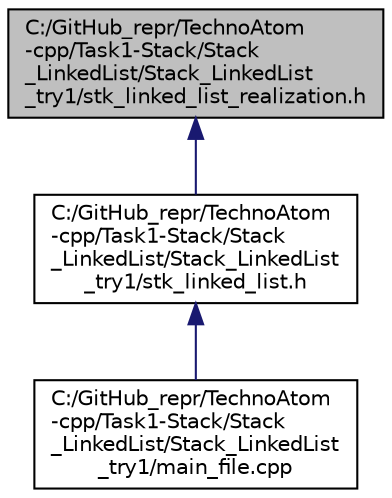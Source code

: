 digraph "C:/GitHub_repr/TechnoAtom-cpp/Task1-Stack/Stack_LinkedList/Stack_LinkedList_try1/stk_linked_list_realization.h"
{
  edge [fontname="Helvetica",fontsize="10",labelfontname="Helvetica",labelfontsize="10"];
  node [fontname="Helvetica",fontsize="10",shape=record];
  Node1 [label="C:/GitHub_repr/TechnoAtom\l-cpp/Task1-Stack/Stack\l_LinkedList/Stack_LinkedList\l_try1/stk_linked_list_realization.h",height=0.2,width=0.4,color="black", fillcolor="grey75", style="filled", fontcolor="black"];
  Node1 -> Node2 [dir="back",color="midnightblue",fontsize="10",style="solid",fontname="Helvetica"];
  Node2 [label="C:/GitHub_repr/TechnoAtom\l-cpp/Task1-Stack/Stack\l_LinkedList/Stack_LinkedList\l_try1/stk_linked_list.h",height=0.2,width=0.4,color="black", fillcolor="white", style="filled",URL="$stk__linked__list_8h.html",tooltip="Заголовочный файл с описанием класса стека на основе связанного списка. "];
  Node2 -> Node3 [dir="back",color="midnightblue",fontsize="10",style="solid",fontname="Helvetica"];
  Node3 [label="C:/GitHub_repr/TechnoAtom\l-cpp/Task1-Stack/Stack\l_LinkedList/Stack_LinkedList\l_try1/main_file.cpp",height=0.2,width=0.4,color="black", fillcolor="white", style="filled",URL="$main__file_8cpp.html",tooltip="Тестирование стека, реализованного в файле stk_linked_list.h. "];
}
